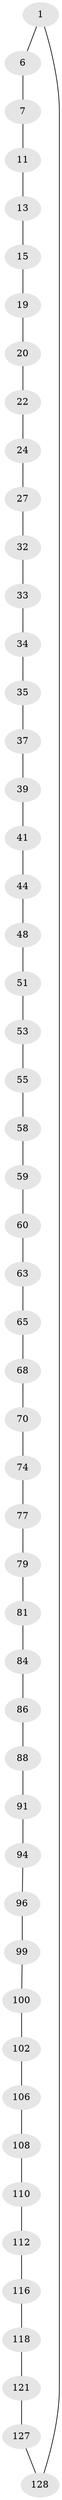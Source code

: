 // original degree distribution, {2: 1.0}
// Generated by graph-tools (version 1.1) at 2025/20/03/04/25 18:20:02]
// undirected, 52 vertices, 52 edges
graph export_dot {
graph [start="1"]
  node [color=gray90,style=filled];
  1 [super="+2"];
  6;
  7 [super="+8"];
  11 [super="+12"];
  13 [super="+14"];
  15 [super="+16"];
  19;
  20 [super="+21"];
  22 [super="+23"];
  24 [super="+25"];
  27 [super="+28"];
  32;
  33;
  34;
  35 [super="+36"];
  37 [super="+38"];
  39 [super="+40"];
  41 [super="+42"];
  44 [super="+45"];
  48 [super="+49"];
  51 [super="+52"];
  53 [super="+54"];
  55 [super="+56"];
  58;
  59;
  60 [super="+61"];
  63 [super="+64"];
  65 [super="+66"];
  68 [super="+69"];
  70 [super="+71"];
  74 [super="+75"];
  77 [super="+78"];
  79 [super="+80"];
  81 [super="+82"];
  84 [super="+85"];
  86 [super="+87"];
  88 [super="+89"];
  91 [super="+92"];
  94 [super="+95"];
  96 [super="+97"];
  99;
  100 [super="+101"];
  102 [super="+103"];
  106 [super="+107"];
  108 [super="+109"];
  110 [super="+111"];
  112 [super="+113"];
  116 [super="+117"];
  118 [super="+119"];
  121 [super="+122"];
  127;
  128 [super="+129"];
  1 -- 128;
  1 -- 6;
  6 -- 7;
  7 -- 11;
  11 -- 13;
  13 -- 15;
  15 -- 19;
  19 -- 20;
  20 -- 22;
  22 -- 24;
  24 -- 27;
  27 -- 32;
  32 -- 33;
  33 -- 34;
  34 -- 35;
  35 -- 37;
  37 -- 39;
  39 -- 41;
  41 -- 44;
  44 -- 48;
  48 -- 51;
  51 -- 53;
  53 -- 55;
  55 -- 58;
  58 -- 59;
  59 -- 60;
  60 -- 63;
  63 -- 65;
  65 -- 68;
  68 -- 70;
  70 -- 74;
  74 -- 77;
  77 -- 79;
  79 -- 81;
  81 -- 84;
  84 -- 86;
  86 -- 88;
  88 -- 91;
  91 -- 94;
  94 -- 96;
  96 -- 99;
  99 -- 100;
  100 -- 102;
  102 -- 106;
  106 -- 108;
  108 -- 110;
  110 -- 112;
  112 -- 116;
  116 -- 118;
  118 -- 121;
  121 -- 127;
  127 -- 128;
}
